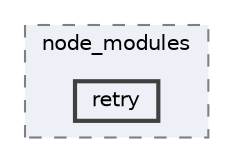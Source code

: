 digraph "pkiclassroomrescheduler/src/main/frontend/node_modules/retry"
{
 // LATEX_PDF_SIZE
  bgcolor="transparent";
  edge [fontname=Helvetica,fontsize=10,labelfontname=Helvetica,labelfontsize=10];
  node [fontname=Helvetica,fontsize=10,shape=box,height=0.2,width=0.4];
  compound=true
  subgraph clusterdir_72953eda66ccb3a2722c28e1c3e6c23b {
    graph [ bgcolor="#edf0f7", pencolor="grey50", label="node_modules", fontname=Helvetica,fontsize=10 style="filled,dashed", URL="dir_72953eda66ccb3a2722c28e1c3e6c23b.html",tooltip=""]
  dir_c7f25749ce3e25bae10a751b395dadb5 [label="retry", fillcolor="#edf0f7", color="grey25", style="filled,bold", URL="dir_c7f25749ce3e25bae10a751b395dadb5.html",tooltip=""];
  }
}
